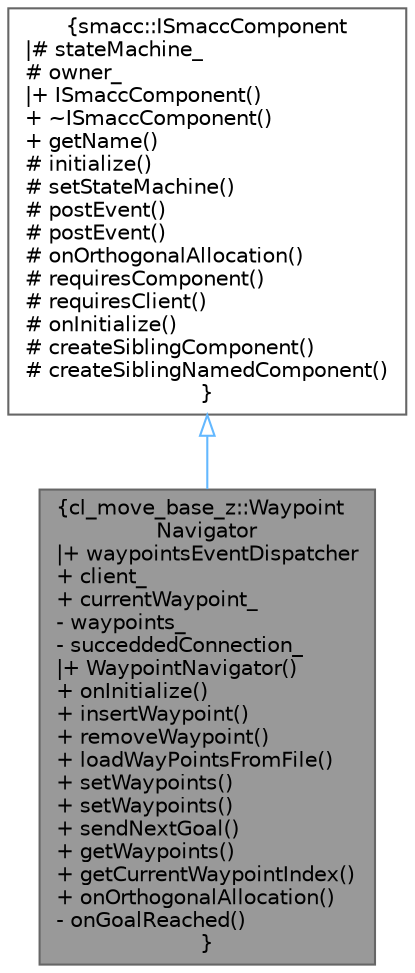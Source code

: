 digraph "cl_move_base_z::WaypointNavigator"
{
 // LATEX_PDF_SIZE
  bgcolor="transparent";
  edge [fontname=Helvetica,fontsize=10,labelfontname=Helvetica,labelfontsize=10];
  node [fontname=Helvetica,fontsize=10,shape=box,height=0.2,width=0.4];
  Node1 [label="{cl_move_base_z::Waypoint\lNavigator\n|+ waypointsEventDispatcher\l+ client_\l+ currentWaypoint_\l- waypoints_\l- succeddedConnection_\l|+ WaypointNavigator()\l+ onInitialize()\l+ insertWaypoint()\l+ removeWaypoint()\l+ loadWayPointsFromFile()\l+ setWaypoints()\l+ setWaypoints()\l+ sendNextGoal()\l+ getWaypoints()\l+ getCurrentWaypointIndex()\l+ onOrthogonalAllocation()\l- onGoalReached()\l}",height=0.2,width=0.4,color="gray40", fillcolor="grey60", style="filled", fontcolor="black",tooltip=" "];
  Node2 -> Node1 [dir="back",color="steelblue1",style="solid",arrowtail="onormal"];
  Node2 [label="{smacc::ISmaccComponent\n|# stateMachine_\l# owner_\l|+ ISmaccComponent()\l+ ~ISmaccComponent()\l+ getName()\l# initialize()\l# setStateMachine()\l# postEvent()\l# postEvent()\l# onOrthogonalAllocation()\l# requiresComponent()\l# requiresClient()\l# onInitialize()\l# createSiblingComponent()\l# createSiblingNamedComponent()\l}",height=0.2,width=0.4,color="gray40", fillcolor="white", style="filled",URL="$classsmacc_1_1ISmaccComponent.html",tooltip=" "];
}
